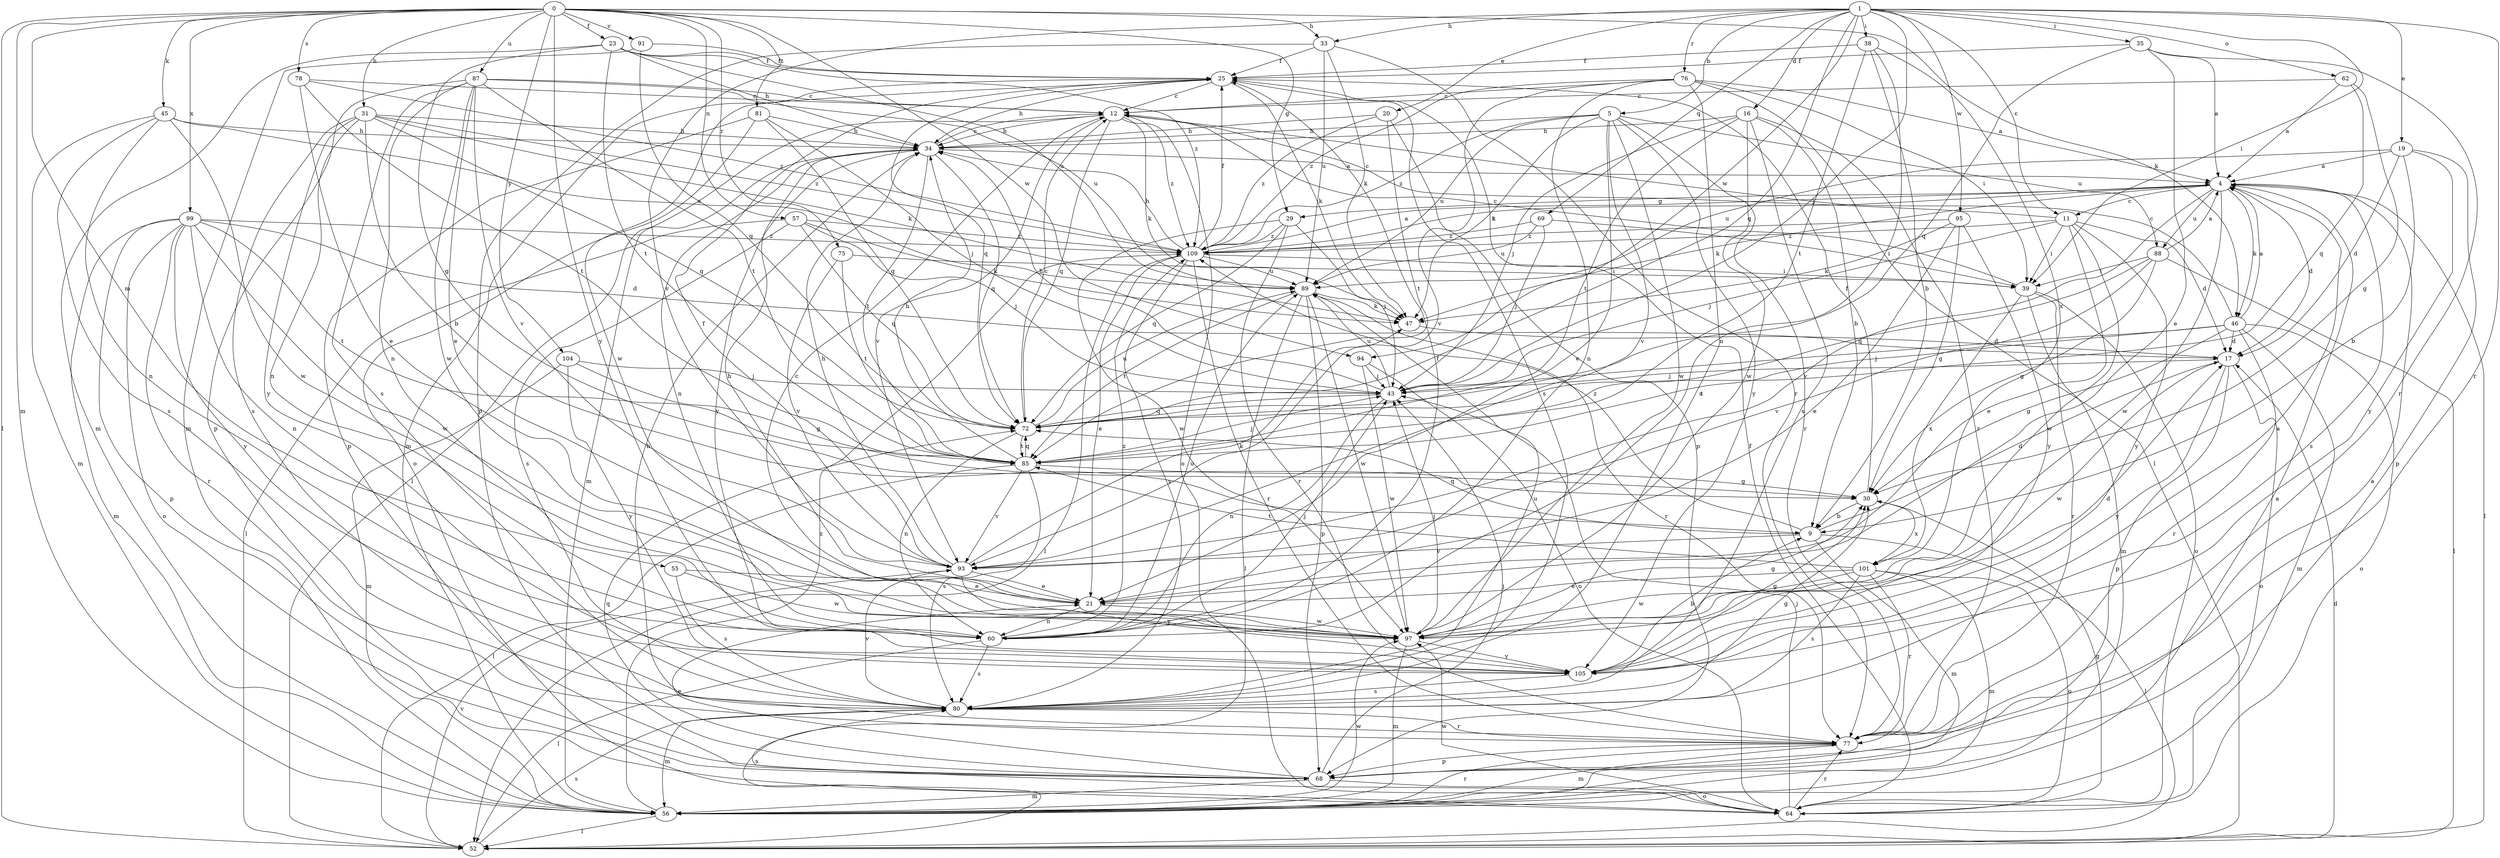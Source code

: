strict digraph  {
0;
1;
4;
5;
9;
11;
12;
16;
17;
19;
20;
21;
23;
25;
29;
30;
31;
33;
34;
35;
38;
39;
43;
45;
46;
47;
52;
55;
56;
57;
60;
62;
64;
68;
69;
72;
75;
76;
77;
78;
80;
81;
85;
87;
88;
89;
91;
93;
94;
95;
97;
99;
101;
104;
105;
109;
0 -> 23  [label=f];
0 -> 29  [label=g];
0 -> 31  [label=h];
0 -> 33  [label=h];
0 -> 45  [label=k];
0 -> 46  [label=k];
0 -> 52  [label=l];
0 -> 55  [label=m];
0 -> 56  [label=m];
0 -> 57  [label=n];
0 -> 75  [label=r];
0 -> 78  [label=s];
0 -> 81  [label=t];
0 -> 87  [label=u];
0 -> 91  [label=v];
0 -> 94  [label=w];
0 -> 99  [label=x];
0 -> 104  [label=y];
0 -> 105  [label=y];
1 -> 5  [label=b];
1 -> 11  [label=c];
1 -> 16  [label=d];
1 -> 19  [label=e];
1 -> 20  [label=e];
1 -> 33  [label=h];
1 -> 35  [label=i];
1 -> 38  [label=i];
1 -> 39  [label=i];
1 -> 43  [label=j];
1 -> 62  [label=o];
1 -> 69  [label=q];
1 -> 72  [label=q];
1 -> 76  [label=r];
1 -> 77  [label=r];
1 -> 93  [label=v];
1 -> 94  [label=w];
1 -> 95  [label=w];
4 -> 11  [label=c];
4 -> 17  [label=d];
4 -> 29  [label=g];
4 -> 46  [label=k];
4 -> 47  [label=k];
4 -> 52  [label=l];
4 -> 80  [label=s];
4 -> 88  [label=u];
4 -> 93  [label=v];
4 -> 97  [label=w];
4 -> 109  [label=z];
5 -> 21  [label=e];
5 -> 34  [label=h];
5 -> 47  [label=k];
5 -> 77  [label=r];
5 -> 88  [label=u];
5 -> 89  [label=u];
5 -> 93  [label=v];
5 -> 97  [label=w];
5 -> 105  [label=y];
5 -> 109  [label=z];
9 -> 17  [label=d];
9 -> 52  [label=l];
9 -> 56  [label=m];
9 -> 72  [label=q];
9 -> 93  [label=v];
9 -> 109  [label=z];
11 -> 12  [label=c];
11 -> 17  [label=d];
11 -> 21  [label=e];
11 -> 39  [label=i];
11 -> 43  [label=j];
11 -> 97  [label=w];
11 -> 105  [label=y];
11 -> 109  [label=z];
12 -> 34  [label=h];
12 -> 47  [label=k];
12 -> 52  [label=l];
12 -> 64  [label=o];
12 -> 72  [label=q];
12 -> 93  [label=v];
12 -> 109  [label=z];
16 -> 9  [label=b];
16 -> 34  [label=h];
16 -> 43  [label=j];
16 -> 77  [label=r];
16 -> 80  [label=s];
16 -> 85  [label=t];
16 -> 97  [label=w];
17 -> 43  [label=j];
17 -> 64  [label=o];
17 -> 68  [label=p];
17 -> 97  [label=w];
17 -> 105  [label=y];
19 -> 4  [label=a];
19 -> 9  [label=b];
19 -> 17  [label=d];
19 -> 68  [label=p];
19 -> 89  [label=u];
19 -> 105  [label=y];
20 -> 34  [label=h];
20 -> 68  [label=p];
20 -> 85  [label=t];
20 -> 109  [label=z];
21 -> 34  [label=h];
21 -> 60  [label=n];
21 -> 97  [label=w];
23 -> 25  [label=f];
23 -> 30  [label=g];
23 -> 34  [label=h];
23 -> 56  [label=m];
23 -> 85  [label=t];
23 -> 89  [label=u];
23 -> 109  [label=z];
25 -> 12  [label=c];
25 -> 34  [label=h];
25 -> 47  [label=k];
25 -> 56  [label=m];
25 -> 72  [label=q];
25 -> 80  [label=s];
25 -> 97  [label=w];
29 -> 43  [label=j];
29 -> 72  [label=q];
29 -> 77  [label=r];
29 -> 97  [label=w];
29 -> 109  [label=z];
30 -> 9  [label=b];
30 -> 25  [label=f];
30 -> 101  [label=x];
31 -> 9  [label=b];
31 -> 34  [label=h];
31 -> 47  [label=k];
31 -> 60  [label=n];
31 -> 72  [label=q];
31 -> 80  [label=s];
31 -> 105  [label=y];
31 -> 109  [label=z];
33 -> 25  [label=f];
33 -> 47  [label=k];
33 -> 68  [label=p];
33 -> 77  [label=r];
33 -> 89  [label=u];
34 -> 4  [label=a];
34 -> 12  [label=c];
34 -> 56  [label=m];
34 -> 60  [label=n];
34 -> 72  [label=q];
34 -> 85  [label=t];
34 -> 105  [label=y];
35 -> 4  [label=a];
35 -> 21  [label=e];
35 -> 25  [label=f];
35 -> 72  [label=q];
35 -> 77  [label=r];
38 -> 9  [label=b];
38 -> 25  [label=f];
38 -> 60  [label=n];
38 -> 85  [label=t];
38 -> 101  [label=x];
39 -> 12  [label=c];
39 -> 56  [label=m];
39 -> 64  [label=o];
39 -> 77  [label=r];
39 -> 101  [label=x];
43 -> 34  [label=h];
43 -> 60  [label=n];
43 -> 72  [label=q];
43 -> 89  [label=u];
45 -> 34  [label=h];
45 -> 56  [label=m];
45 -> 60  [label=n];
45 -> 80  [label=s];
45 -> 89  [label=u];
45 -> 97  [label=w];
46 -> 4  [label=a];
46 -> 12  [label=c];
46 -> 17  [label=d];
46 -> 30  [label=g];
46 -> 43  [label=j];
46 -> 56  [label=m];
46 -> 64  [label=o];
46 -> 77  [label=r];
46 -> 85  [label=t];
47 -> 17  [label=d];
52 -> 17  [label=d];
52 -> 80  [label=s];
52 -> 93  [label=v];
55 -> 21  [label=e];
55 -> 80  [label=s];
55 -> 97  [label=w];
56 -> 4  [label=a];
56 -> 52  [label=l];
56 -> 77  [label=r];
56 -> 97  [label=w];
56 -> 109  [label=z];
57 -> 43  [label=j];
57 -> 47  [label=k];
57 -> 52  [label=l];
57 -> 72  [label=q];
57 -> 80  [label=s];
57 -> 109  [label=z];
60 -> 25  [label=f];
60 -> 43  [label=j];
60 -> 52  [label=l];
60 -> 80  [label=s];
60 -> 89  [label=u];
60 -> 109  [label=z];
62 -> 4  [label=a];
62 -> 12  [label=c];
62 -> 30  [label=g];
62 -> 72  [label=q];
64 -> 25  [label=f];
64 -> 30  [label=g];
64 -> 43  [label=j];
64 -> 77  [label=r];
64 -> 80  [label=s];
64 -> 97  [label=w];
68 -> 4  [label=a];
68 -> 21  [label=e];
68 -> 43  [label=j];
68 -> 56  [label=m];
68 -> 64  [label=o];
68 -> 72  [label=q];
69 -> 39  [label=i];
69 -> 43  [label=j];
69 -> 89  [label=u];
69 -> 109  [label=z];
72 -> 12  [label=c];
72 -> 60  [label=n];
72 -> 85  [label=t];
72 -> 89  [label=u];
75 -> 39  [label=i];
75 -> 85  [label=t];
75 -> 93  [label=v];
76 -> 4  [label=a];
76 -> 12  [label=c];
76 -> 39  [label=i];
76 -> 52  [label=l];
76 -> 60  [label=n];
76 -> 80  [label=s];
76 -> 93  [label=v];
76 -> 109  [label=z];
77 -> 34  [label=h];
77 -> 56  [label=m];
77 -> 68  [label=p];
78 -> 12  [label=c];
78 -> 21  [label=e];
78 -> 85  [label=t];
78 -> 109  [label=z];
80 -> 30  [label=g];
80 -> 56  [label=m];
80 -> 77  [label=r];
80 -> 89  [label=u];
80 -> 93  [label=v];
81 -> 34  [label=h];
81 -> 43  [label=j];
81 -> 64  [label=o];
81 -> 68  [label=p];
81 -> 72  [label=q];
85 -> 30  [label=g];
85 -> 34  [label=h];
85 -> 43  [label=j];
85 -> 52  [label=l];
85 -> 72  [label=q];
85 -> 80  [label=s];
85 -> 93  [label=v];
87 -> 12  [label=c];
87 -> 21  [label=e];
87 -> 60  [label=n];
87 -> 68  [label=p];
87 -> 80  [label=s];
87 -> 85  [label=t];
87 -> 89  [label=u];
87 -> 93  [label=v];
87 -> 97  [label=w];
88 -> 4  [label=a];
88 -> 30  [label=g];
88 -> 39  [label=i];
88 -> 52  [label=l];
88 -> 72  [label=q];
88 -> 93  [label=v];
89 -> 47  [label=k];
89 -> 52  [label=l];
89 -> 68  [label=p];
89 -> 77  [label=r];
89 -> 85  [label=t];
89 -> 97  [label=w];
91 -> 25  [label=f];
91 -> 56  [label=m];
91 -> 72  [label=q];
93 -> 21  [label=e];
93 -> 25  [label=f];
93 -> 34  [label=h];
93 -> 47  [label=k];
93 -> 105  [label=y];
94 -> 43  [label=j];
94 -> 64  [label=o];
94 -> 97  [label=w];
95 -> 21  [label=e];
95 -> 30  [label=g];
95 -> 47  [label=k];
95 -> 105  [label=y];
95 -> 109  [label=z];
97 -> 12  [label=c];
97 -> 17  [label=d];
97 -> 30  [label=g];
97 -> 43  [label=j];
97 -> 56  [label=m];
97 -> 105  [label=y];
99 -> 17  [label=d];
99 -> 56  [label=m];
99 -> 60  [label=n];
99 -> 64  [label=o];
99 -> 68  [label=p];
99 -> 77  [label=r];
99 -> 85  [label=t];
99 -> 97  [label=w];
99 -> 105  [label=y];
99 -> 109  [label=z];
101 -> 21  [label=e];
101 -> 56  [label=m];
101 -> 64  [label=o];
101 -> 77  [label=r];
101 -> 80  [label=s];
101 -> 85  [label=t];
101 -> 97  [label=w];
104 -> 30  [label=g];
104 -> 43  [label=j];
104 -> 56  [label=m];
104 -> 105  [label=y];
105 -> 4  [label=a];
105 -> 9  [label=b];
105 -> 30  [label=g];
105 -> 80  [label=s];
109 -> 4  [label=a];
109 -> 21  [label=e];
109 -> 25  [label=f];
109 -> 34  [label=h];
109 -> 39  [label=i];
109 -> 52  [label=l];
109 -> 77  [label=r];
109 -> 80  [label=s];
109 -> 89  [label=u];
}
